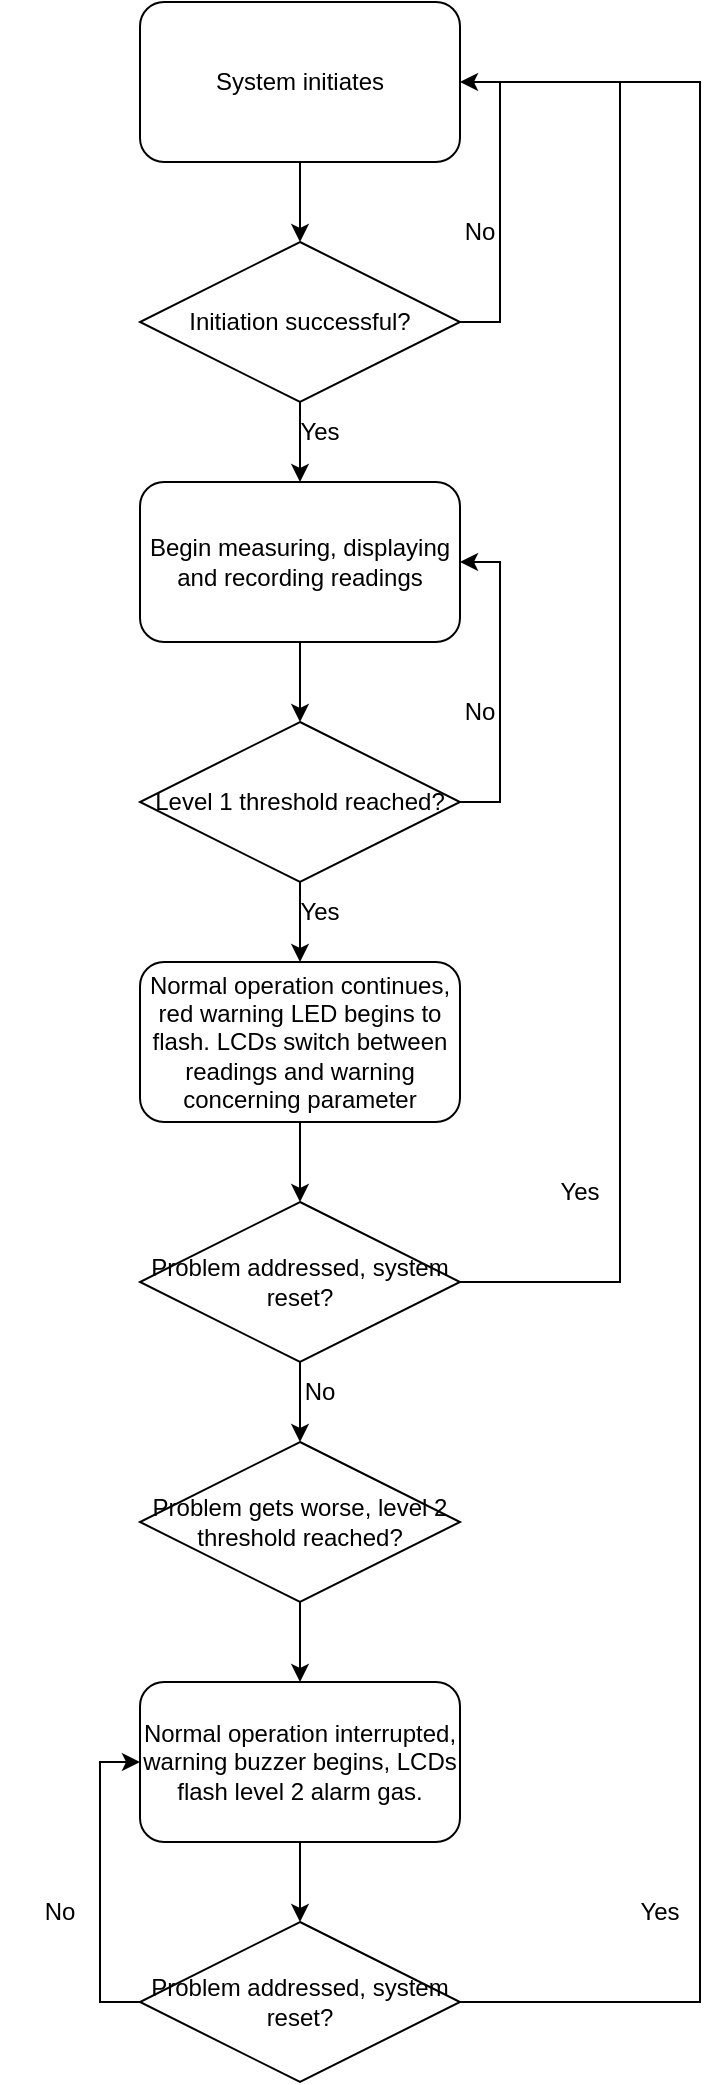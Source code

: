 <mxfile version="24.8.6">
  <diagram id="C5RBs43oDa-KdzZeNtuy" name="Page-1">
    <mxGraphModel dx="2647" dy="1400" grid="1" gridSize="10" guides="1" tooltips="1" connect="1" arrows="1" fold="1" page="1" pageScale="1" pageWidth="827" pageHeight="1169" math="0" shadow="0">
      <root>
        <mxCell id="WIyWlLk6GJQsqaUBKTNV-0" />
        <mxCell id="WIyWlLk6GJQsqaUBKTNV-1" parent="WIyWlLk6GJQsqaUBKTNV-0" />
        <mxCell id="qaTJ0_vQdUtUM19hjCoU-2" style="edgeStyle=orthogonalEdgeStyle;rounded=0;orthogonalLoop=1;jettySize=auto;html=1;exitX=0.5;exitY=1;exitDx=0;exitDy=0;entryX=0.5;entryY=0;entryDx=0;entryDy=0;" edge="1" parent="WIyWlLk6GJQsqaUBKTNV-1" source="qaTJ0_vQdUtUM19hjCoU-0" target="qaTJ0_vQdUtUM19hjCoU-1">
          <mxGeometry relative="1" as="geometry" />
        </mxCell>
        <mxCell id="qaTJ0_vQdUtUM19hjCoU-0" value="System initiates" style="rounded=1;whiteSpace=wrap;html=1;" vertex="1" parent="WIyWlLk6GJQsqaUBKTNV-1">
          <mxGeometry x="304" y="40" width="160" height="80" as="geometry" />
        </mxCell>
        <mxCell id="qaTJ0_vQdUtUM19hjCoU-3" style="edgeStyle=orthogonalEdgeStyle;rounded=0;orthogonalLoop=1;jettySize=auto;html=1;exitX=1;exitY=0.5;exitDx=0;exitDy=0;entryX=1;entryY=0.5;entryDx=0;entryDy=0;" edge="1" parent="WIyWlLk6GJQsqaUBKTNV-1" source="qaTJ0_vQdUtUM19hjCoU-1" target="qaTJ0_vQdUtUM19hjCoU-0">
          <mxGeometry relative="1" as="geometry" />
        </mxCell>
        <mxCell id="qaTJ0_vQdUtUM19hjCoU-8" style="edgeStyle=orthogonalEdgeStyle;rounded=0;orthogonalLoop=1;jettySize=auto;html=1;exitX=0.5;exitY=1;exitDx=0;exitDy=0;entryX=0.5;entryY=0;entryDx=0;entryDy=0;" edge="1" parent="WIyWlLk6GJQsqaUBKTNV-1" source="qaTJ0_vQdUtUM19hjCoU-1" target="qaTJ0_vQdUtUM19hjCoU-5">
          <mxGeometry relative="1" as="geometry" />
        </mxCell>
        <mxCell id="qaTJ0_vQdUtUM19hjCoU-1" value="Initiation successful?" style="rhombus;whiteSpace=wrap;html=1;" vertex="1" parent="WIyWlLk6GJQsqaUBKTNV-1">
          <mxGeometry x="304" y="160" width="160" height="80" as="geometry" />
        </mxCell>
        <mxCell id="qaTJ0_vQdUtUM19hjCoU-4" value="No" style="text;html=1;align=center;verticalAlign=middle;whiteSpace=wrap;rounded=0;" vertex="1" parent="WIyWlLk6GJQsqaUBKTNV-1">
          <mxGeometry x="444" y="140" width="60" height="30" as="geometry" />
        </mxCell>
        <mxCell id="qaTJ0_vQdUtUM19hjCoU-9" style="edgeStyle=orthogonalEdgeStyle;rounded=0;orthogonalLoop=1;jettySize=auto;html=1;exitX=0.5;exitY=1;exitDx=0;exitDy=0;entryX=0.5;entryY=0;entryDx=0;entryDy=0;" edge="1" parent="WIyWlLk6GJQsqaUBKTNV-1" source="qaTJ0_vQdUtUM19hjCoU-5" target="qaTJ0_vQdUtUM19hjCoU-7">
          <mxGeometry relative="1" as="geometry" />
        </mxCell>
        <mxCell id="qaTJ0_vQdUtUM19hjCoU-5" value="Begin measuring, displaying and recording readings" style="rounded=1;whiteSpace=wrap;html=1;" vertex="1" parent="WIyWlLk6GJQsqaUBKTNV-1">
          <mxGeometry x="304" y="280" width="160" height="80" as="geometry" />
        </mxCell>
        <mxCell id="qaTJ0_vQdUtUM19hjCoU-10" style="edgeStyle=orthogonalEdgeStyle;rounded=0;orthogonalLoop=1;jettySize=auto;html=1;exitX=1;exitY=0.5;exitDx=0;exitDy=0;entryX=1;entryY=0.5;entryDx=0;entryDy=0;" edge="1" parent="WIyWlLk6GJQsqaUBKTNV-1" source="qaTJ0_vQdUtUM19hjCoU-7" target="qaTJ0_vQdUtUM19hjCoU-5">
          <mxGeometry relative="1" as="geometry" />
        </mxCell>
        <mxCell id="qaTJ0_vQdUtUM19hjCoU-15" style="edgeStyle=orthogonalEdgeStyle;rounded=0;orthogonalLoop=1;jettySize=auto;html=1;exitX=0.5;exitY=1;exitDx=0;exitDy=0;entryX=0.5;entryY=0;entryDx=0;entryDy=0;" edge="1" parent="WIyWlLk6GJQsqaUBKTNV-1" source="qaTJ0_vQdUtUM19hjCoU-7" target="qaTJ0_vQdUtUM19hjCoU-14">
          <mxGeometry relative="1" as="geometry" />
        </mxCell>
        <mxCell id="qaTJ0_vQdUtUM19hjCoU-7" value="Level 1 threshold reached?" style="rhombus;whiteSpace=wrap;html=1;" vertex="1" parent="WIyWlLk6GJQsqaUBKTNV-1">
          <mxGeometry x="304" y="400" width="160" height="80" as="geometry" />
        </mxCell>
        <mxCell id="qaTJ0_vQdUtUM19hjCoU-11" value="No" style="text;html=1;align=center;verticalAlign=middle;whiteSpace=wrap;rounded=0;" vertex="1" parent="WIyWlLk6GJQsqaUBKTNV-1">
          <mxGeometry x="444" y="380" width="60" height="30" as="geometry" />
        </mxCell>
        <mxCell id="qaTJ0_vQdUtUM19hjCoU-12" value="Yes" style="text;html=1;align=center;verticalAlign=middle;whiteSpace=wrap;rounded=0;" vertex="1" parent="WIyWlLk6GJQsqaUBKTNV-1">
          <mxGeometry x="364" y="240" width="60" height="30" as="geometry" />
        </mxCell>
        <mxCell id="qaTJ0_vQdUtUM19hjCoU-13" value="Yes" style="text;html=1;align=center;verticalAlign=middle;whiteSpace=wrap;rounded=0;" vertex="1" parent="WIyWlLk6GJQsqaUBKTNV-1">
          <mxGeometry x="364" y="480" width="60" height="30" as="geometry" />
        </mxCell>
        <mxCell id="qaTJ0_vQdUtUM19hjCoU-19" style="edgeStyle=orthogonalEdgeStyle;rounded=0;orthogonalLoop=1;jettySize=auto;html=1;exitX=0.5;exitY=1;exitDx=0;exitDy=0;entryX=0.5;entryY=0;entryDx=0;entryDy=0;" edge="1" parent="WIyWlLk6GJQsqaUBKTNV-1" source="qaTJ0_vQdUtUM19hjCoU-14" target="qaTJ0_vQdUtUM19hjCoU-16">
          <mxGeometry relative="1" as="geometry" />
        </mxCell>
        <mxCell id="qaTJ0_vQdUtUM19hjCoU-14" value="Normal operation continues, red warning LED begins to flash. LCDs switch between readings and warning concerning parameter" style="rounded=1;whiteSpace=wrap;html=1;" vertex="1" parent="WIyWlLk6GJQsqaUBKTNV-1">
          <mxGeometry x="304" y="520" width="160" height="80" as="geometry" />
        </mxCell>
        <mxCell id="qaTJ0_vQdUtUM19hjCoU-17" style="edgeStyle=orthogonalEdgeStyle;rounded=0;orthogonalLoop=1;jettySize=auto;html=1;exitX=1;exitY=0.5;exitDx=0;exitDy=0;" edge="1" parent="WIyWlLk6GJQsqaUBKTNV-1" source="qaTJ0_vQdUtUM19hjCoU-16">
          <mxGeometry relative="1" as="geometry">
            <mxPoint x="464.333" y="680" as="targetPoint" />
          </mxGeometry>
        </mxCell>
        <mxCell id="qaTJ0_vQdUtUM19hjCoU-23" style="edgeStyle=orthogonalEdgeStyle;rounded=0;orthogonalLoop=1;jettySize=auto;html=1;exitX=0.5;exitY=1;exitDx=0;exitDy=0;entryX=0.5;entryY=0;entryDx=0;entryDy=0;" edge="1" parent="WIyWlLk6GJQsqaUBKTNV-1" source="qaTJ0_vQdUtUM19hjCoU-16" target="qaTJ0_vQdUtUM19hjCoU-22">
          <mxGeometry relative="1" as="geometry" />
        </mxCell>
        <mxCell id="qaTJ0_vQdUtUM19hjCoU-16" value="Problem addressed, system reset?" style="rhombus;whiteSpace=wrap;html=1;" vertex="1" parent="WIyWlLk6GJQsqaUBKTNV-1">
          <mxGeometry x="304" y="640" width="160" height="80" as="geometry" />
        </mxCell>
        <mxCell id="qaTJ0_vQdUtUM19hjCoU-18" value="" style="endArrow=none;html=1;rounded=0;exitX=1;exitY=0.5;exitDx=0;exitDy=0;" edge="1" parent="WIyWlLk6GJQsqaUBKTNV-1" source="qaTJ0_vQdUtUM19hjCoU-16">
          <mxGeometry width="50" height="50" relative="1" as="geometry">
            <mxPoint x="734" y="410" as="sourcePoint" />
            <mxPoint x="484" y="80" as="targetPoint" />
            <Array as="points">
              <mxPoint x="544" y="680" />
              <mxPoint x="544" y="80" />
            </Array>
          </mxGeometry>
        </mxCell>
        <mxCell id="qaTJ0_vQdUtUM19hjCoU-20" value="Yes" style="text;html=1;align=center;verticalAlign=middle;whiteSpace=wrap;rounded=0;" vertex="1" parent="WIyWlLk6GJQsqaUBKTNV-1">
          <mxGeometry x="494" y="620" width="60" height="30" as="geometry" />
        </mxCell>
        <mxCell id="qaTJ0_vQdUtUM19hjCoU-26" style="edgeStyle=orthogonalEdgeStyle;rounded=0;orthogonalLoop=1;jettySize=auto;html=1;exitX=0.5;exitY=1;exitDx=0;exitDy=0;entryX=0.5;entryY=0;entryDx=0;entryDy=0;" edge="1" parent="WIyWlLk6GJQsqaUBKTNV-1" source="qaTJ0_vQdUtUM19hjCoU-22" target="qaTJ0_vQdUtUM19hjCoU-25">
          <mxGeometry relative="1" as="geometry" />
        </mxCell>
        <mxCell id="qaTJ0_vQdUtUM19hjCoU-22" value="Problem gets worse, level 2 threshold reached?" style="rhombus;whiteSpace=wrap;html=1;" vertex="1" parent="WIyWlLk6GJQsqaUBKTNV-1">
          <mxGeometry x="304" y="760" width="160" height="80" as="geometry" />
        </mxCell>
        <mxCell id="qaTJ0_vQdUtUM19hjCoU-24" value="No" style="text;html=1;align=center;verticalAlign=middle;whiteSpace=wrap;rounded=0;" vertex="1" parent="WIyWlLk6GJQsqaUBKTNV-1">
          <mxGeometry x="364" y="720" width="60" height="30" as="geometry" />
        </mxCell>
        <mxCell id="qaTJ0_vQdUtUM19hjCoU-30" style="edgeStyle=orthogonalEdgeStyle;rounded=0;orthogonalLoop=1;jettySize=auto;html=1;exitX=0.5;exitY=1;exitDx=0;exitDy=0;entryX=0.5;entryY=0;entryDx=0;entryDy=0;" edge="1" parent="WIyWlLk6GJQsqaUBKTNV-1" source="qaTJ0_vQdUtUM19hjCoU-25" target="qaTJ0_vQdUtUM19hjCoU-27">
          <mxGeometry relative="1" as="geometry" />
        </mxCell>
        <mxCell id="qaTJ0_vQdUtUM19hjCoU-25" value="Normal operation interrupted, warning buzzer begins, LCDs flash level 2 alarm gas." style="rounded=1;whiteSpace=wrap;html=1;" vertex="1" parent="WIyWlLk6GJQsqaUBKTNV-1">
          <mxGeometry x="304" y="880" width="160" height="80" as="geometry" />
        </mxCell>
        <mxCell id="qaTJ0_vQdUtUM19hjCoU-32" style="edgeStyle=orthogonalEdgeStyle;rounded=0;orthogonalLoop=1;jettySize=auto;html=1;exitX=0;exitY=0.5;exitDx=0;exitDy=0;entryX=0;entryY=0.5;entryDx=0;entryDy=0;" edge="1" parent="WIyWlLk6GJQsqaUBKTNV-1" source="qaTJ0_vQdUtUM19hjCoU-27" target="qaTJ0_vQdUtUM19hjCoU-25">
          <mxGeometry relative="1" as="geometry" />
        </mxCell>
        <mxCell id="qaTJ0_vQdUtUM19hjCoU-27" value="Problem addressed, system reset?" style="rhombus;whiteSpace=wrap;html=1;" vertex="1" parent="WIyWlLk6GJQsqaUBKTNV-1">
          <mxGeometry x="304" y="1000" width="160" height="80" as="geometry" />
        </mxCell>
        <mxCell id="qaTJ0_vQdUtUM19hjCoU-29" value="" style="endArrow=none;html=1;rounded=0;exitX=1;exitY=0.5;exitDx=0;exitDy=0;" edge="1" parent="WIyWlLk6GJQsqaUBKTNV-1" source="qaTJ0_vQdUtUM19hjCoU-27">
          <mxGeometry width="50" height="50" relative="1" as="geometry">
            <mxPoint x="674" y="860" as="sourcePoint" />
            <mxPoint x="544" y="80" as="targetPoint" />
            <Array as="points">
              <mxPoint x="584" y="1040" />
              <mxPoint x="584" y="80" />
            </Array>
          </mxGeometry>
        </mxCell>
        <mxCell id="qaTJ0_vQdUtUM19hjCoU-31" value="Yes" style="text;html=1;align=center;verticalAlign=middle;whiteSpace=wrap;rounded=0;" vertex="1" parent="WIyWlLk6GJQsqaUBKTNV-1">
          <mxGeometry x="534" y="980" width="60" height="30" as="geometry" />
        </mxCell>
        <mxCell id="qaTJ0_vQdUtUM19hjCoU-33" value="No" style="text;html=1;align=center;verticalAlign=middle;whiteSpace=wrap;rounded=0;" vertex="1" parent="WIyWlLk6GJQsqaUBKTNV-1">
          <mxGeometry x="234" y="980" width="60" height="30" as="geometry" />
        </mxCell>
      </root>
    </mxGraphModel>
  </diagram>
</mxfile>
